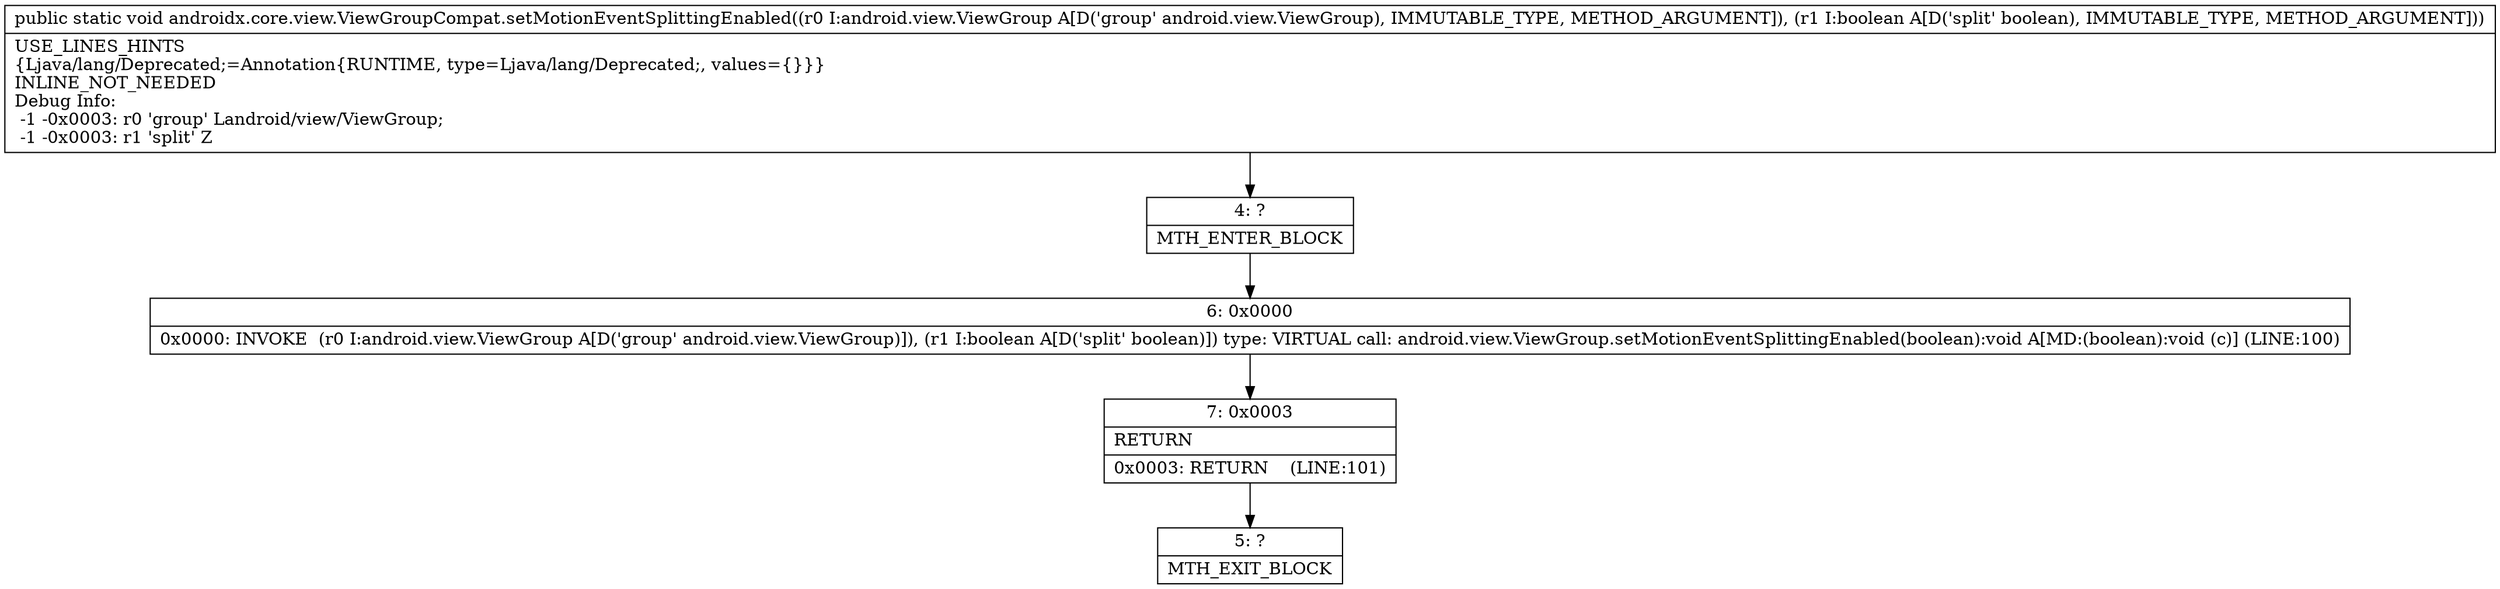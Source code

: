 digraph "CFG forandroidx.core.view.ViewGroupCompat.setMotionEventSplittingEnabled(Landroid\/view\/ViewGroup;Z)V" {
Node_4 [shape=record,label="{4\:\ ?|MTH_ENTER_BLOCK\l}"];
Node_6 [shape=record,label="{6\:\ 0x0000|0x0000: INVOKE  (r0 I:android.view.ViewGroup A[D('group' android.view.ViewGroup)]), (r1 I:boolean A[D('split' boolean)]) type: VIRTUAL call: android.view.ViewGroup.setMotionEventSplittingEnabled(boolean):void A[MD:(boolean):void (c)] (LINE:100)\l}"];
Node_7 [shape=record,label="{7\:\ 0x0003|RETURN\l|0x0003: RETURN    (LINE:101)\l}"];
Node_5 [shape=record,label="{5\:\ ?|MTH_EXIT_BLOCK\l}"];
MethodNode[shape=record,label="{public static void androidx.core.view.ViewGroupCompat.setMotionEventSplittingEnabled((r0 I:android.view.ViewGroup A[D('group' android.view.ViewGroup), IMMUTABLE_TYPE, METHOD_ARGUMENT]), (r1 I:boolean A[D('split' boolean), IMMUTABLE_TYPE, METHOD_ARGUMENT]))  | USE_LINES_HINTS\l\{Ljava\/lang\/Deprecated;=Annotation\{RUNTIME, type=Ljava\/lang\/Deprecated;, values=\{\}\}\}\lINLINE_NOT_NEEDED\lDebug Info:\l  \-1 \-0x0003: r0 'group' Landroid\/view\/ViewGroup;\l  \-1 \-0x0003: r1 'split' Z\l}"];
MethodNode -> Node_4;Node_4 -> Node_6;
Node_6 -> Node_7;
Node_7 -> Node_5;
}

